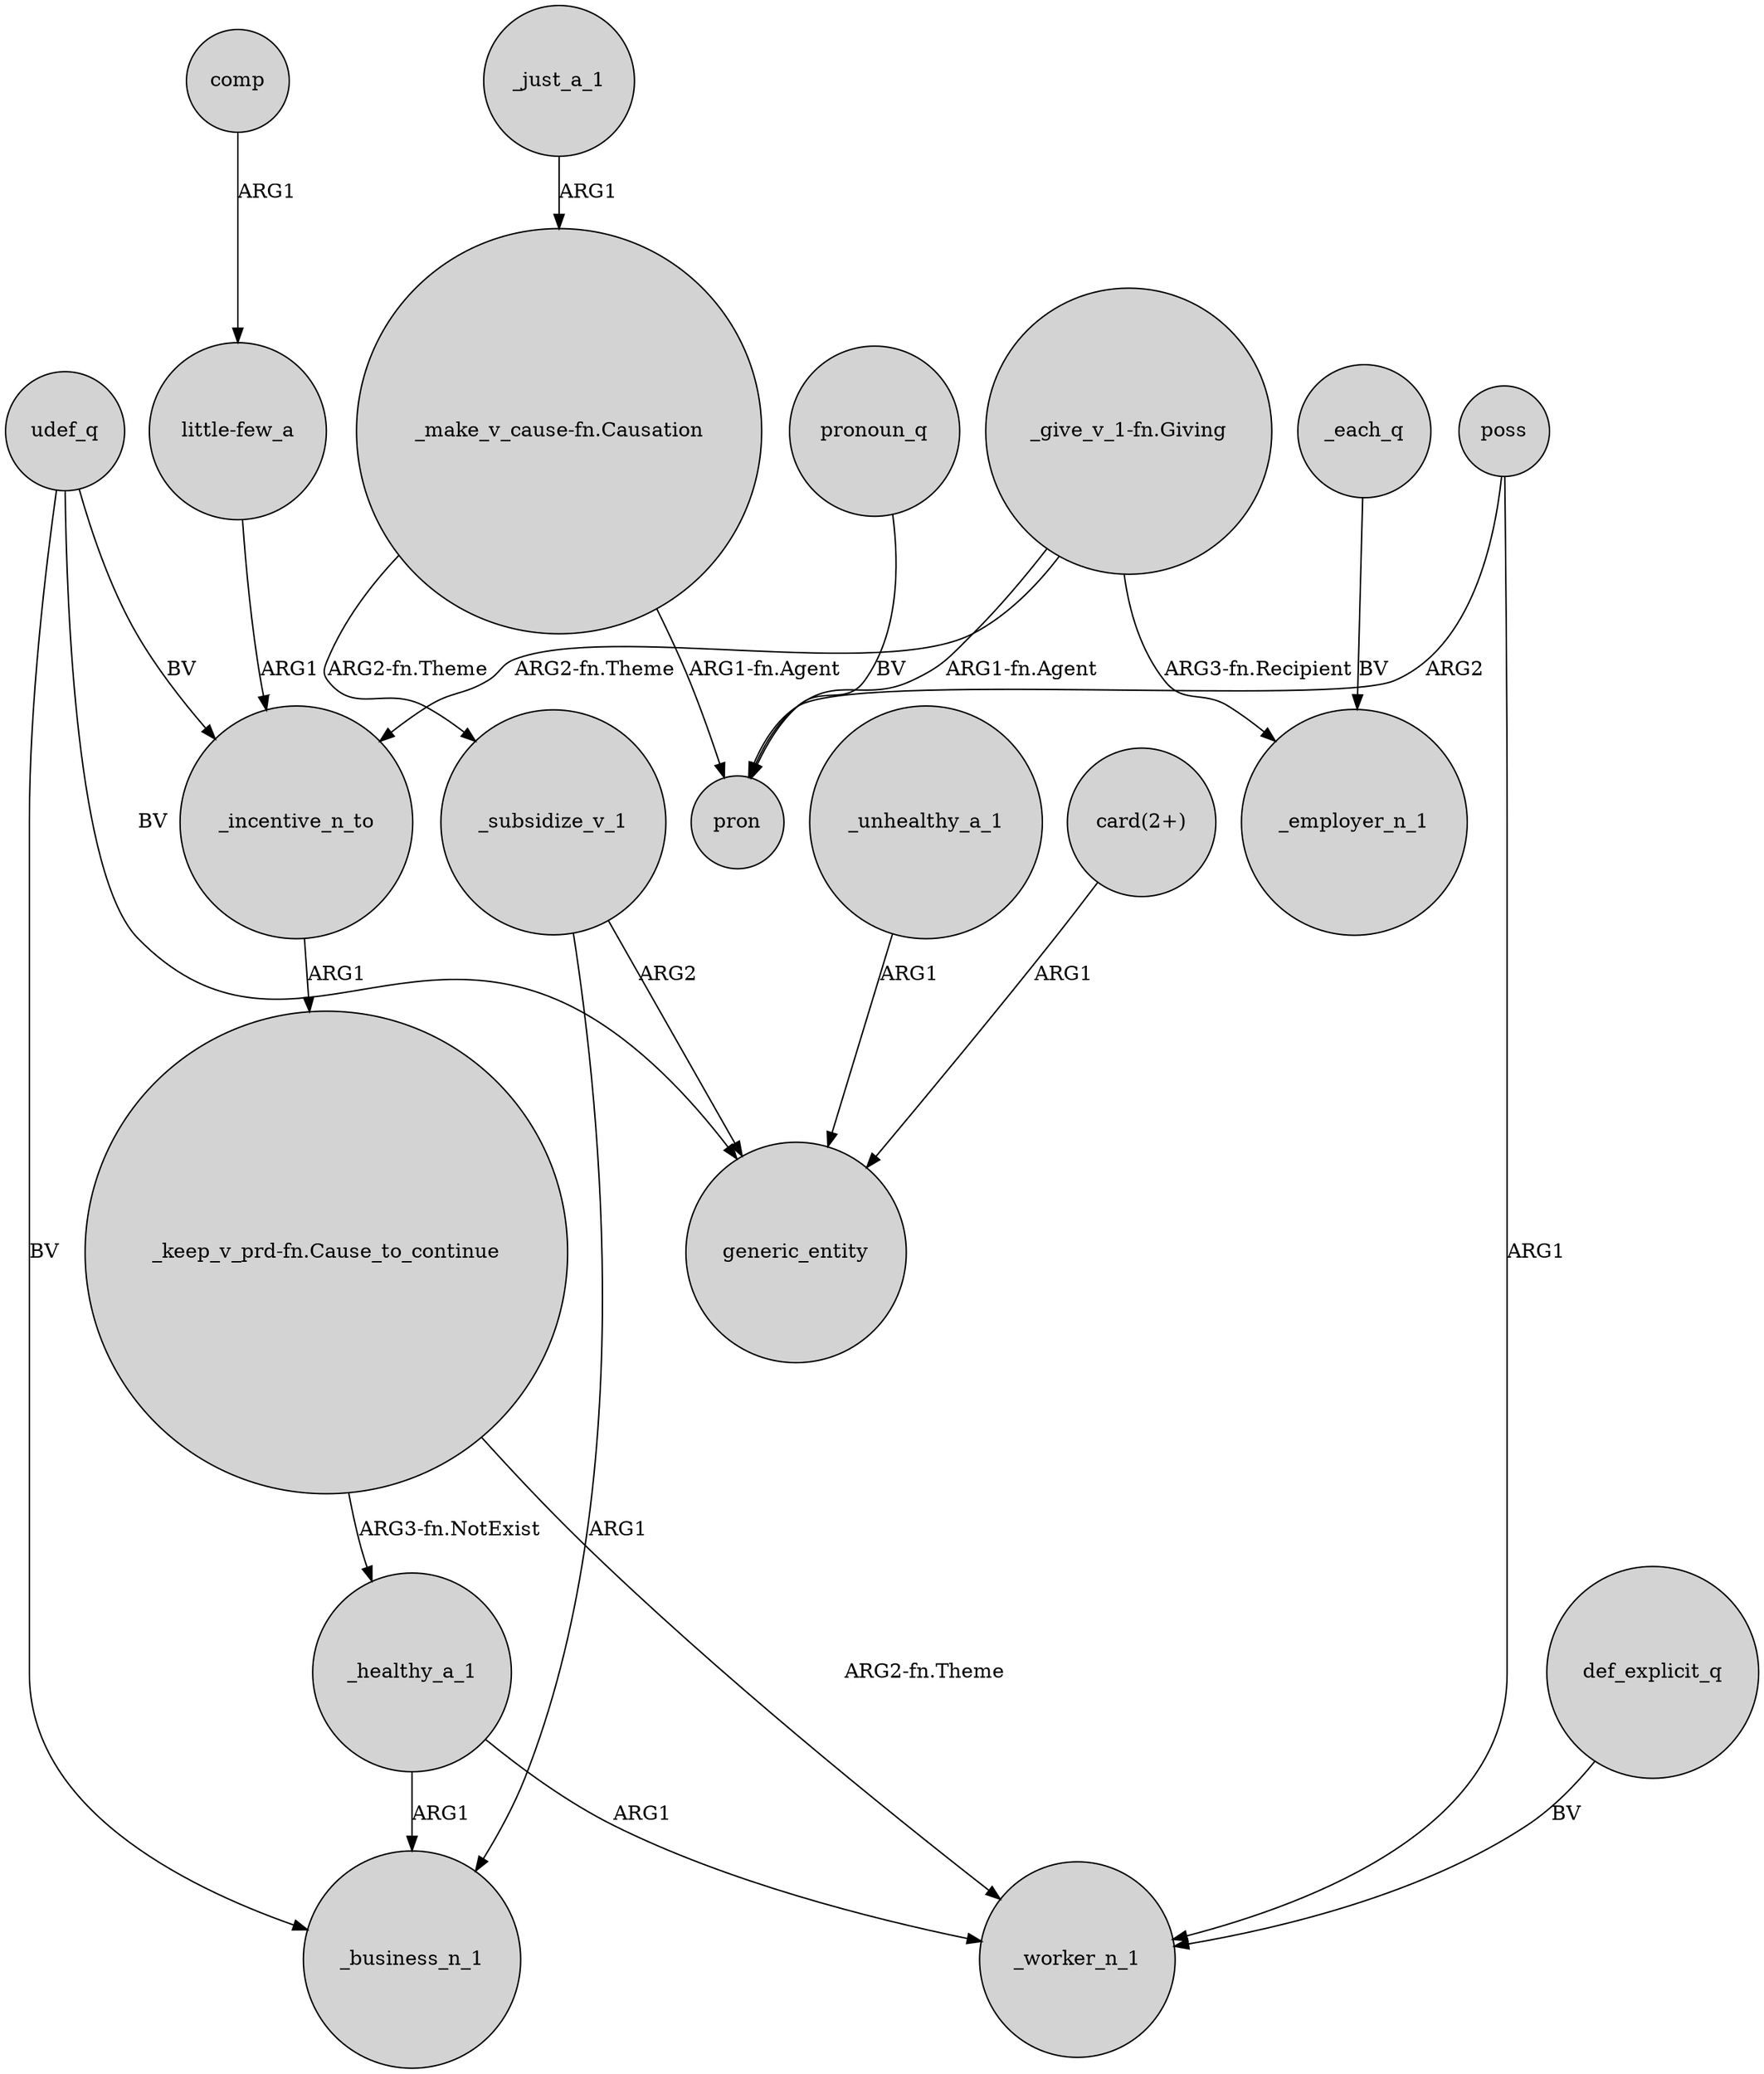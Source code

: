 digraph {
	node [shape=circle style=filled]
	poss -> _worker_n_1 [label=ARG1]
	udef_q -> generic_entity [label=BV]
	poss -> pron [label=ARG2]
	udef_q -> _incentive_n_to [label=BV]
	_unhealthy_a_1 -> generic_entity [label=ARG1]
	"_give_v_1-fn.Giving" -> _incentive_n_to [label="ARG2-fn.Theme"]
	"_make_v_cause-fn.Causation" -> _subsidize_v_1 [label="ARG2-fn.Theme"]
	_each_q -> _employer_n_1 [label=BV]
	_subsidize_v_1 -> generic_entity [label=ARG2]
	"_give_v_1-fn.Giving" -> pron [label="ARG1-fn.Agent"]
	_incentive_n_to -> "_keep_v_prd-fn.Cause_to_continue" [label=ARG1]
	_just_a_1 -> "_make_v_cause-fn.Causation" [label=ARG1]
	pronoun_q -> pron [label=BV]
	"_keep_v_prd-fn.Cause_to_continue" -> _worker_n_1 [label="ARG2-fn.Theme"]
	"_keep_v_prd-fn.Cause_to_continue" -> _healthy_a_1 [label="ARG3-fn.NotExist"]
	comp -> "little-few_a" [label=ARG1]
	_healthy_a_1 -> _worker_n_1 [label=ARG1]
	"card(2+)" -> generic_entity [label=ARG1]
	def_explicit_q -> _worker_n_1 [label=BV]
	"little-few_a" -> _incentive_n_to [label=ARG1]
	udef_q -> _business_n_1 [label=BV]
	"_make_v_cause-fn.Causation" -> pron [label="ARG1-fn.Agent"]
	_subsidize_v_1 -> _business_n_1 [label=ARG1]
	"_give_v_1-fn.Giving" -> _employer_n_1 [label="ARG3-fn.Recipient"]
	_healthy_a_1 -> _business_n_1 [label=ARG1]
}
